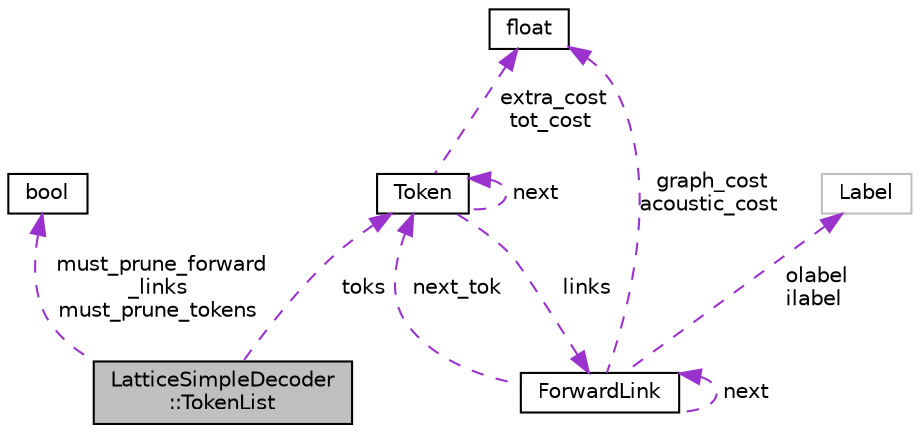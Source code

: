 digraph "LatticeSimpleDecoder::TokenList"
{
  edge [fontname="Helvetica",fontsize="10",labelfontname="Helvetica",labelfontsize="10"];
  node [fontname="Helvetica",fontsize="10",shape=record];
  Node1 [label="LatticeSimpleDecoder\l::TokenList",height=0.2,width=0.4,color="black", fillcolor="grey75", style="filled", fontcolor="black"];
  Node2 -> Node1 [dir="back",color="darkorchid3",fontsize="10",style="dashed",label=" toks" ,fontname="Helvetica"];
  Node2 [label="Token",height=0.2,width=0.4,color="black", fillcolor="white", style="filled",URL="$structkaldi_1_1LatticeSimpleDecoder_1_1Token.html"];
  Node3 -> Node2 [dir="back",color="darkorchid3",fontsize="10",style="dashed",label=" links" ,fontname="Helvetica"];
  Node3 [label="ForwardLink",height=0.2,width=0.4,color="black", fillcolor="white", style="filled",URL="$structkaldi_1_1LatticeSimpleDecoder_1_1ForwardLink.html"];
  Node3 -> Node3 [dir="back",color="darkorchid3",fontsize="10",style="dashed",label=" next" ,fontname="Helvetica"];
  Node4 -> Node3 [dir="back",color="darkorchid3",fontsize="10",style="dashed",label=" graph_cost\nacoustic_cost" ,fontname="Helvetica"];
  Node4 [label="float",height=0.2,width=0.4,color="black", fillcolor="white", style="filled",URL="$classfloat.html"];
  Node5 -> Node3 [dir="back",color="darkorchid3",fontsize="10",style="dashed",label=" olabel\nilabel" ,fontname="Helvetica"];
  Node5 [label="Label",height=0.2,width=0.4,color="grey75", fillcolor="white", style="filled"];
  Node2 -> Node3 [dir="back",color="darkorchid3",fontsize="10",style="dashed",label=" next_tok" ,fontname="Helvetica"];
  Node4 -> Node2 [dir="back",color="darkorchid3",fontsize="10",style="dashed",label=" extra_cost\ntot_cost" ,fontname="Helvetica"];
  Node2 -> Node2 [dir="back",color="darkorchid3",fontsize="10",style="dashed",label=" next" ,fontname="Helvetica"];
  Node6 -> Node1 [dir="back",color="darkorchid3",fontsize="10",style="dashed",label=" must_prune_forward\l_links\nmust_prune_tokens" ,fontname="Helvetica"];
  Node6 [label="bool",height=0.2,width=0.4,color="black", fillcolor="white", style="filled",URL="$classbool.html"];
}
